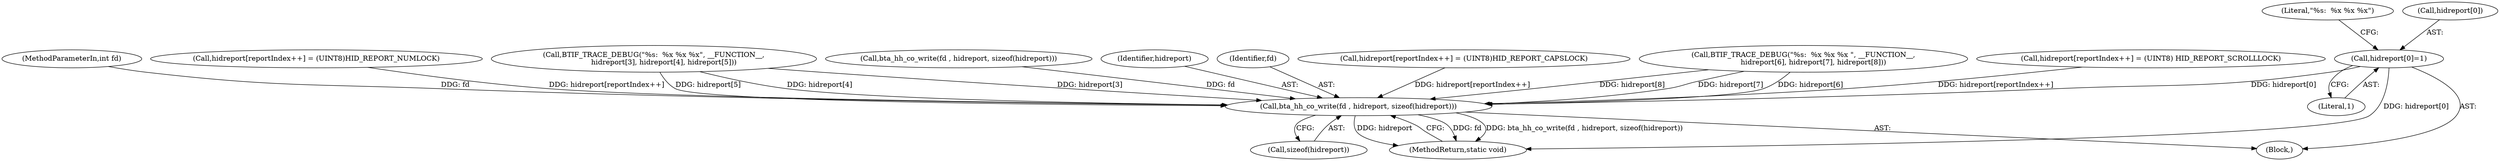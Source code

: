 digraph "0_Android_472271b153c5dc53c28beac55480a8d8434b2d5c_15@array" {
"1000207" [label="(Call,hidreport[0]=1)"];
"1000236" [label="(Call,bta_hh_co_write(fd , hidreport, sizeof(hidreport)))"];
"1000238" [label="(Identifier,hidreport)"];
"1000211" [label="(Literal,1)"];
"1000237" [label="(Identifier,fd)"];
"1000207" [label="(Call,hidreport[0]=1)"];
"1000213" [label="(Literal,\"%s:  %x %x %x\")"];
"1000131" [label="(Call,hidreport[reportIndex++] = (UINT8)HID_REPORT_CAPSLOCK)"];
"1000224" [label="(Call,BTIF_TRACE_DEBUG(\"%s:  %x %x %x \", __FUNCTION__,\n         hidreport[6], hidreport[7], hidreport[8]))"];
"1000103" [label="(Block,)"];
"1000163" [label="(Call,hidreport[reportIndex++] = (UINT8) HID_REPORT_SCROLLLOCK)"];
"1000208" [label="(Call,hidreport[0])"];
"1000101" [label="(MethodParameterIn,int fd)"];
"1000236" [label="(Call,bta_hh_co_write(fd , hidreport, sizeof(hidreport)))"];
"1000239" [label="(Call,sizeof(hidreport))"];
"1000241" [label="(MethodReturn,static void)"];
"1000147" [label="(Call,hidreport[reportIndex++] = (UINT8)HID_REPORT_NUMLOCK)"];
"1000212" [label="(Call,BTIF_TRACE_DEBUG(\"%s:  %x %x %x\", __FUNCTION__,\n         hidreport[3], hidreport[4], hidreport[5]))"];
"1000195" [label="(Call,bta_hh_co_write(fd , hidreport, sizeof(hidreport)))"];
"1000207" -> "1000103"  [label="AST: "];
"1000207" -> "1000211"  [label="CFG: "];
"1000208" -> "1000207"  [label="AST: "];
"1000211" -> "1000207"  [label="AST: "];
"1000213" -> "1000207"  [label="CFG: "];
"1000207" -> "1000241"  [label="DDG: hidreport[0]"];
"1000207" -> "1000236"  [label="DDG: hidreport[0]"];
"1000236" -> "1000103"  [label="AST: "];
"1000236" -> "1000239"  [label="CFG: "];
"1000237" -> "1000236"  [label="AST: "];
"1000238" -> "1000236"  [label="AST: "];
"1000239" -> "1000236"  [label="AST: "];
"1000241" -> "1000236"  [label="CFG: "];
"1000236" -> "1000241"  [label="DDG: fd"];
"1000236" -> "1000241"  [label="DDG: bta_hh_co_write(fd , hidreport, sizeof(hidreport))"];
"1000236" -> "1000241"  [label="DDG: hidreport"];
"1000195" -> "1000236"  [label="DDG: fd"];
"1000101" -> "1000236"  [label="DDG: fd"];
"1000163" -> "1000236"  [label="DDG: hidreport[reportIndex++]"];
"1000224" -> "1000236"  [label="DDG: hidreport[8]"];
"1000224" -> "1000236"  [label="DDG: hidreport[7]"];
"1000224" -> "1000236"  [label="DDG: hidreport[6]"];
"1000131" -> "1000236"  [label="DDG: hidreport[reportIndex++]"];
"1000212" -> "1000236"  [label="DDG: hidreport[4]"];
"1000212" -> "1000236"  [label="DDG: hidreport[3]"];
"1000212" -> "1000236"  [label="DDG: hidreport[5]"];
"1000147" -> "1000236"  [label="DDG: hidreport[reportIndex++]"];
}
